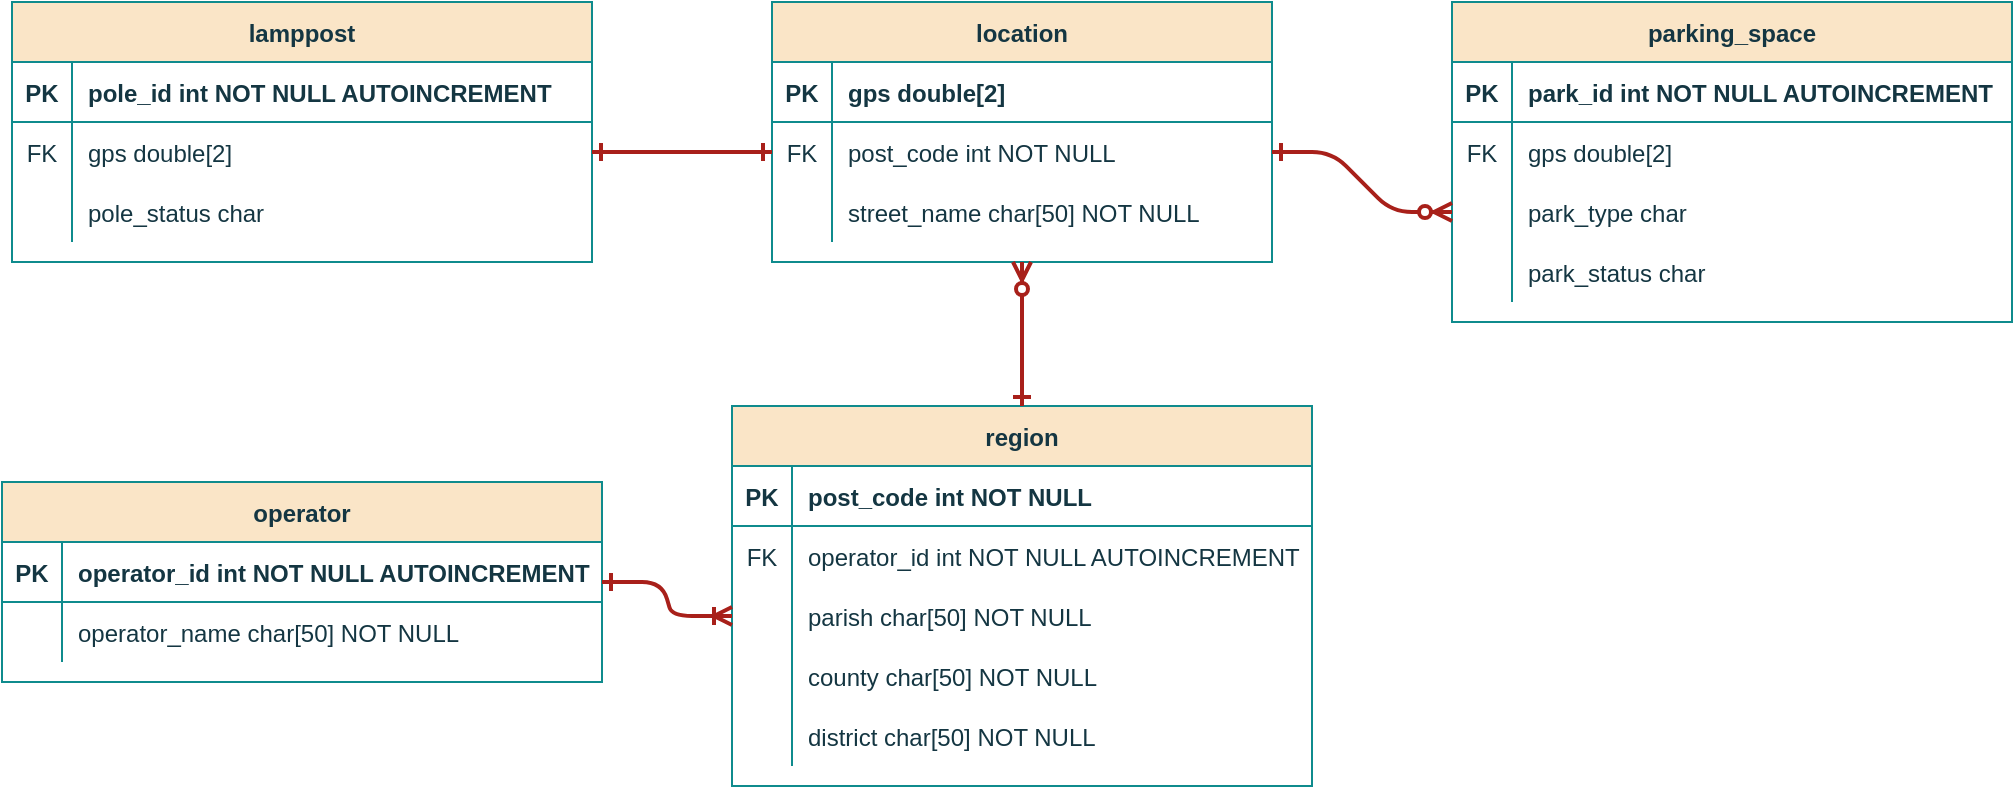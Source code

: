 <mxfile version="15.8.4" type="device" pages="2"><diagram id="R2lEEEUBdFMjLlhIrx00" name="Design"><mxGraphModel dx="1359" dy="764" grid="1" gridSize="10" guides="1" tooltips="1" connect="1" arrows="1" fold="1" page="1" pageScale="1" pageWidth="850" pageHeight="1100" background="none" math="0" shadow="0" extFonts="Permanent Marker^https://fonts.googleapis.com/css?family=Permanent+Marker"><root><mxCell id="0"/><mxCell id="1" parent="0"/><mxCell id="j-XfJcJ-BRer3KUw5DXA-1" value="lamppost" style="shape=table;startSize=30;container=1;collapsible=1;childLayout=tableLayout;fixedRows=1;rowLines=0;fontStyle=1;align=center;resizeLast=1;fillColor=#FAE5C7;strokeColor=#0F8B8D;fontColor=#143642;" parent="1" vertex="1"><mxGeometry x="40" y="40" width="290" height="130" as="geometry"><mxRectangle x="40" y="40" width="90" height="30" as="alternateBounds"/></mxGeometry></mxCell><mxCell id="j-XfJcJ-BRer3KUw5DXA-2" value="" style="shape=partialRectangle;collapsible=0;dropTarget=0;pointerEvents=0;fillColor=none;points=[[0,0.5],[1,0.5]];portConstraint=eastwest;top=0;left=0;right=0;bottom=1;strokeColor=#0F8B8D;fontColor=#143642;" parent="j-XfJcJ-BRer3KUw5DXA-1" vertex="1"><mxGeometry y="30" width="290" height="30" as="geometry"/></mxCell><mxCell id="j-XfJcJ-BRer3KUw5DXA-3" value="PK" style="shape=partialRectangle;overflow=hidden;connectable=0;fillColor=none;top=0;left=0;bottom=0;right=0;fontStyle=1;strokeColor=#0F8B8D;fontColor=#143642;" parent="j-XfJcJ-BRer3KUw5DXA-2" vertex="1"><mxGeometry width="30" height="30" as="geometry"><mxRectangle width="30" height="30" as="alternateBounds"/></mxGeometry></mxCell><mxCell id="j-XfJcJ-BRer3KUw5DXA-4" value="pole_id int NOT NULL AUTOINCREMENT" style="shape=partialRectangle;overflow=hidden;connectable=0;fillColor=none;top=0;left=0;bottom=0;right=0;align=left;spacingLeft=6;fontStyle=1;strokeColor=#0F8B8D;fontColor=#143642;" parent="j-XfJcJ-BRer3KUw5DXA-2" vertex="1"><mxGeometry x="30" width="260" height="30" as="geometry"><mxRectangle width="260" height="30" as="alternateBounds"/></mxGeometry></mxCell><mxCell id="j-XfJcJ-BRer3KUw5DXA-12" value="" style="shape=partialRectangle;collapsible=0;dropTarget=0;pointerEvents=0;fillColor=none;top=0;left=0;bottom=0;right=0;points=[[0,0.5],[1,0.5]];portConstraint=eastwest;strokeColor=#0F8B8D;fontColor=#143642;" parent="j-XfJcJ-BRer3KUw5DXA-1" vertex="1"><mxGeometry y="60" width="290" height="30" as="geometry"/></mxCell><mxCell id="j-XfJcJ-BRer3KUw5DXA-13" value="FK" style="shape=partialRectangle;connectable=0;fillColor=none;top=0;left=0;bottom=0;right=0;fontStyle=0;overflow=hidden;strokeColor=#0F8B8D;fontColor=#143642;" parent="j-XfJcJ-BRer3KUw5DXA-12" vertex="1"><mxGeometry width="30" height="30" as="geometry"><mxRectangle width="30" height="30" as="alternateBounds"/></mxGeometry></mxCell><mxCell id="j-XfJcJ-BRer3KUw5DXA-14" value="gps double[2] " style="shape=partialRectangle;connectable=0;fillColor=none;top=0;left=0;bottom=0;right=0;align=left;spacingLeft=6;fontStyle=0;overflow=hidden;strokeColor=#0F8B8D;fontColor=#143642;" parent="j-XfJcJ-BRer3KUw5DXA-12" vertex="1"><mxGeometry x="30" width="260" height="30" as="geometry"><mxRectangle width="260" height="30" as="alternateBounds"/></mxGeometry></mxCell><mxCell id="j-XfJcJ-BRer3KUw5DXA-16" value="" style="shape=partialRectangle;collapsible=0;dropTarget=0;pointerEvents=0;fillColor=none;top=0;left=0;bottom=0;right=0;points=[[0,0.5],[1,0.5]];portConstraint=eastwest;strokeColor=#0F8B8D;fontColor=#143642;" parent="j-XfJcJ-BRer3KUw5DXA-1" vertex="1"><mxGeometry y="90" width="290" height="30" as="geometry"/></mxCell><mxCell id="j-XfJcJ-BRer3KUw5DXA-17" value="" style="shape=partialRectangle;connectable=0;fillColor=none;top=0;left=0;bottom=0;right=0;editable=1;overflow=hidden;strokeColor=#0F8B8D;fontColor=#143642;" parent="j-XfJcJ-BRer3KUw5DXA-16" vertex="1"><mxGeometry width="30" height="30" as="geometry"><mxRectangle width="30" height="30" as="alternateBounds"/></mxGeometry></mxCell><mxCell id="j-XfJcJ-BRer3KUw5DXA-18" value="pole_status char" style="shape=partialRectangle;connectable=0;fillColor=none;top=0;left=0;bottom=0;right=0;align=left;spacingLeft=6;overflow=hidden;strokeColor=#0F8B8D;fontColor=#143642;" parent="j-XfJcJ-BRer3KUw5DXA-16" vertex="1"><mxGeometry x="30" width="260" height="30" as="geometry"><mxRectangle width="260" height="30" as="alternateBounds"/></mxGeometry></mxCell><mxCell id="j-XfJcJ-BRer3KUw5DXA-19" value="location" style="shape=table;startSize=30;container=1;collapsible=1;childLayout=tableLayout;fixedRows=1;rowLines=0;fontStyle=1;align=center;resizeLast=1;fillColor=#FAE5C7;strokeColor=#0F8B8D;fontColor=#143642;" parent="1" vertex="1"><mxGeometry x="420" y="40" width="250" height="130" as="geometry"><mxRectangle x="300" y="510" width="90" height="30" as="alternateBounds"/></mxGeometry></mxCell><mxCell id="j-XfJcJ-BRer3KUw5DXA-20" value="" style="shape=partialRectangle;collapsible=0;dropTarget=0;pointerEvents=0;fillColor=none;points=[[0,0.5],[1,0.5]];portConstraint=eastwest;top=0;left=0;right=0;bottom=1;strokeColor=#0F8B8D;fontColor=#143642;" parent="j-XfJcJ-BRer3KUw5DXA-19" vertex="1"><mxGeometry y="30" width="250" height="30" as="geometry"/></mxCell><mxCell id="j-XfJcJ-BRer3KUw5DXA-21" value="PK" style="shape=partialRectangle;overflow=hidden;connectable=0;fillColor=none;top=0;left=0;bottom=0;right=0;fontStyle=1;strokeColor=#0F8B8D;fontColor=#143642;" parent="j-XfJcJ-BRer3KUw5DXA-20" vertex="1"><mxGeometry width="30" height="30" as="geometry"><mxRectangle width="30" height="30" as="alternateBounds"/></mxGeometry></mxCell><mxCell id="j-XfJcJ-BRer3KUw5DXA-22" value="gps double[2] " style="shape=partialRectangle;overflow=hidden;connectable=0;fillColor=none;top=0;left=0;bottom=0;right=0;align=left;spacingLeft=6;fontStyle=1;strokeColor=#0F8B8D;fontColor=#143642;" parent="j-XfJcJ-BRer3KUw5DXA-20" vertex="1"><mxGeometry x="30" width="220" height="30" as="geometry"><mxRectangle width="220" height="30" as="alternateBounds"/></mxGeometry></mxCell><mxCell id="j-XfJcJ-BRer3KUw5DXA-23" value="" style="shape=partialRectangle;collapsible=0;dropTarget=0;pointerEvents=0;fillColor=none;top=0;left=0;bottom=0;right=0;points=[[0,0.5],[1,0.5]];portConstraint=eastwest;strokeColor=#0F8B8D;fontColor=#143642;" parent="j-XfJcJ-BRer3KUw5DXA-19" vertex="1"><mxGeometry y="60" width="250" height="30" as="geometry"/></mxCell><mxCell id="j-XfJcJ-BRer3KUw5DXA-24" value="FK" style="shape=partialRectangle;connectable=0;fillColor=none;top=0;left=0;bottom=0;right=0;fontStyle=0;overflow=hidden;strokeColor=#0F8B8D;fontColor=#143642;" parent="j-XfJcJ-BRer3KUw5DXA-23" vertex="1"><mxGeometry width="30" height="30" as="geometry"><mxRectangle width="30" height="30" as="alternateBounds"/></mxGeometry></mxCell><mxCell id="j-XfJcJ-BRer3KUw5DXA-25" value="post_code int NOT NULL" style="shape=partialRectangle;connectable=0;fillColor=none;top=0;left=0;bottom=0;right=0;align=left;spacingLeft=6;fontStyle=0;overflow=hidden;strokeColor=#0F8B8D;fontColor=#143642;" parent="j-XfJcJ-BRer3KUw5DXA-23" vertex="1"><mxGeometry x="30" width="220" height="30" as="geometry"><mxRectangle width="220" height="30" as="alternateBounds"/></mxGeometry></mxCell><mxCell id="j-XfJcJ-BRer3KUw5DXA-26" value="" style="shape=partialRectangle;collapsible=0;dropTarget=0;pointerEvents=0;fillColor=none;top=0;left=0;bottom=0;right=0;points=[[0,0.5],[1,0.5]];portConstraint=eastwest;strokeColor=#0F8B8D;fontColor=#143642;" parent="j-XfJcJ-BRer3KUw5DXA-19" vertex="1"><mxGeometry y="90" width="250" height="30" as="geometry"/></mxCell><mxCell id="j-XfJcJ-BRer3KUw5DXA-27" value="" style="shape=partialRectangle;connectable=0;fillColor=none;top=0;left=0;bottom=0;right=0;editable=1;overflow=hidden;strokeColor=#0F8B8D;fontColor=#143642;" parent="j-XfJcJ-BRer3KUw5DXA-26" vertex="1"><mxGeometry width="30" height="30" as="geometry"><mxRectangle width="30" height="30" as="alternateBounds"/></mxGeometry></mxCell><mxCell id="j-XfJcJ-BRer3KUw5DXA-28" value="street_name char[50] NOT NULL" style="shape=partialRectangle;connectable=0;fillColor=none;top=0;left=0;bottom=0;right=0;align=left;spacingLeft=6;overflow=hidden;strokeColor=#0F8B8D;fontColor=#143642;" parent="j-XfJcJ-BRer3KUw5DXA-26" vertex="1"><mxGeometry x="30" width="220" height="30" as="geometry"><mxRectangle width="220" height="30" as="alternateBounds"/></mxGeometry></mxCell><mxCell id="j-XfJcJ-BRer3KUw5DXA-29" value="region" style="shape=table;startSize=30;container=1;collapsible=1;childLayout=tableLayout;fixedRows=1;rowLines=0;fontStyle=1;align=center;resizeLast=1;fillColor=#FAE5C7;strokeColor=#0F8B8D;fontColor=#143642;" parent="1" vertex="1"><mxGeometry x="400" y="242" width="290" height="190" as="geometry"><mxRectangle x="300" y="510" width="90" height="30" as="alternateBounds"/></mxGeometry></mxCell><mxCell id="j-XfJcJ-BRer3KUw5DXA-30" value="" style="shape=partialRectangle;collapsible=0;dropTarget=0;pointerEvents=0;fillColor=none;points=[[0,0.5],[1,0.5]];portConstraint=eastwest;top=0;left=0;right=0;bottom=1;strokeColor=#0F8B8D;fontColor=#143642;" parent="j-XfJcJ-BRer3KUw5DXA-29" vertex="1"><mxGeometry y="30" width="290" height="30" as="geometry"/></mxCell><mxCell id="j-XfJcJ-BRer3KUw5DXA-31" value="PK" style="shape=partialRectangle;overflow=hidden;connectable=0;fillColor=none;top=0;left=0;bottom=0;right=0;fontStyle=1;strokeColor=#0F8B8D;fontColor=#143642;" parent="j-XfJcJ-BRer3KUw5DXA-30" vertex="1"><mxGeometry width="30" height="30" as="geometry"><mxRectangle width="30" height="30" as="alternateBounds"/></mxGeometry></mxCell><mxCell id="j-XfJcJ-BRer3KUw5DXA-32" value="post_code int NOT NULL " style="shape=partialRectangle;overflow=hidden;connectable=0;fillColor=none;top=0;left=0;bottom=0;right=0;align=left;spacingLeft=6;fontStyle=1;strokeColor=#0F8B8D;fontColor=#143642;" parent="j-XfJcJ-BRer3KUw5DXA-30" vertex="1"><mxGeometry x="30" width="260" height="30" as="geometry"><mxRectangle width="260" height="30" as="alternateBounds"/></mxGeometry></mxCell><mxCell id="j-XfJcJ-BRer3KUw5DXA-60" value="" style="shape=partialRectangle;collapsible=0;dropTarget=0;pointerEvents=0;fillColor=none;top=0;left=0;bottom=0;right=0;points=[[0,0.5],[1,0.5]];portConstraint=eastwest;strokeColor=#0F8B8D;fontColor=#143642;" parent="j-XfJcJ-BRer3KUw5DXA-29" vertex="1"><mxGeometry y="60" width="290" height="30" as="geometry"/></mxCell><mxCell id="j-XfJcJ-BRer3KUw5DXA-61" value="FK" style="shape=partialRectangle;connectable=0;fillColor=none;top=0;left=0;bottom=0;right=0;fontStyle=0;overflow=hidden;strokeColor=#0F8B8D;fontColor=#143642;" parent="j-XfJcJ-BRer3KUw5DXA-60" vertex="1"><mxGeometry width="30" height="30" as="geometry"><mxRectangle width="30" height="30" as="alternateBounds"/></mxGeometry></mxCell><mxCell id="j-XfJcJ-BRer3KUw5DXA-62" value="operator_id int NOT NULL AUTOINCREMENT" style="shape=partialRectangle;connectable=0;fillColor=none;top=0;left=0;bottom=0;right=0;align=left;spacingLeft=6;fontStyle=0;overflow=hidden;strokeColor=#0F8B8D;fontColor=#143642;" parent="j-XfJcJ-BRer3KUw5DXA-60" vertex="1"><mxGeometry x="30" width="260" height="30" as="geometry"><mxRectangle width="260" height="30" as="alternateBounds"/></mxGeometry></mxCell><mxCell id="j-XfJcJ-BRer3KUw5DXA-36" value="" style="shape=partialRectangle;collapsible=0;dropTarget=0;pointerEvents=0;fillColor=none;top=0;left=0;bottom=0;right=0;points=[[0,0.5],[1,0.5]];portConstraint=eastwest;strokeColor=#0F8B8D;fontColor=#143642;" parent="j-XfJcJ-BRer3KUw5DXA-29" vertex="1"><mxGeometry y="90" width="290" height="30" as="geometry"/></mxCell><mxCell id="j-XfJcJ-BRer3KUw5DXA-37" value="" style="shape=partialRectangle;connectable=0;fillColor=none;top=0;left=0;bottom=0;right=0;editable=1;overflow=hidden;strokeColor=#0F8B8D;fontColor=#143642;" parent="j-XfJcJ-BRer3KUw5DXA-36" vertex="1"><mxGeometry width="30" height="30" as="geometry"><mxRectangle width="30" height="30" as="alternateBounds"/></mxGeometry></mxCell><mxCell id="j-XfJcJ-BRer3KUw5DXA-38" value="parish char[50] NOT NULL" style="shape=partialRectangle;connectable=0;fillColor=none;top=0;left=0;bottom=0;right=0;align=left;spacingLeft=6;overflow=hidden;strokeColor=#0F8B8D;fontColor=#143642;" parent="j-XfJcJ-BRer3KUw5DXA-36" vertex="1"><mxGeometry x="30" width="260" height="30" as="geometry"><mxRectangle width="260" height="30" as="alternateBounds"/></mxGeometry></mxCell><mxCell id="j-XfJcJ-BRer3KUw5DXA-39" value="" style="shape=partialRectangle;collapsible=0;dropTarget=0;pointerEvents=0;fillColor=none;top=0;left=0;bottom=0;right=0;points=[[0,0.5],[1,0.5]];portConstraint=eastwest;strokeColor=#0F8B8D;fontColor=#143642;" parent="j-XfJcJ-BRer3KUw5DXA-29" vertex="1"><mxGeometry y="120" width="290" height="30" as="geometry"/></mxCell><mxCell id="j-XfJcJ-BRer3KUw5DXA-40" value="" style="shape=partialRectangle;connectable=0;fillColor=none;top=0;left=0;bottom=0;right=0;editable=1;overflow=hidden;strokeColor=#0F8B8D;fontColor=#143642;" parent="j-XfJcJ-BRer3KUw5DXA-39" vertex="1"><mxGeometry width="30" height="30" as="geometry"><mxRectangle width="30" height="30" as="alternateBounds"/></mxGeometry></mxCell><mxCell id="j-XfJcJ-BRer3KUw5DXA-41" value="county char[50] NOT NULL" style="shape=partialRectangle;connectable=0;fillColor=none;top=0;left=0;bottom=0;right=0;align=left;spacingLeft=6;overflow=hidden;strokeColor=#0F8B8D;fontColor=#143642;" parent="j-XfJcJ-BRer3KUw5DXA-39" vertex="1"><mxGeometry x="30" width="260" height="30" as="geometry"><mxRectangle width="260" height="30" as="alternateBounds"/></mxGeometry></mxCell><mxCell id="j-XfJcJ-BRer3KUw5DXA-42" value="" style="shape=partialRectangle;collapsible=0;dropTarget=0;pointerEvents=0;fillColor=none;top=0;left=0;bottom=0;right=0;points=[[0,0.5],[1,0.5]];portConstraint=eastwest;strokeColor=#0F8B8D;fontColor=#143642;" parent="j-XfJcJ-BRer3KUw5DXA-29" vertex="1"><mxGeometry y="150" width="290" height="30" as="geometry"/></mxCell><mxCell id="j-XfJcJ-BRer3KUw5DXA-43" value="" style="shape=partialRectangle;connectable=0;fillColor=none;top=0;left=0;bottom=0;right=0;editable=1;overflow=hidden;strokeColor=#0F8B8D;fontColor=#143642;" parent="j-XfJcJ-BRer3KUw5DXA-42" vertex="1"><mxGeometry width="30" height="30" as="geometry"><mxRectangle width="30" height="30" as="alternateBounds"/></mxGeometry></mxCell><mxCell id="j-XfJcJ-BRer3KUw5DXA-44" value="district char[50] NOT NULL" style="shape=partialRectangle;connectable=0;fillColor=none;top=0;left=0;bottom=0;right=0;align=left;spacingLeft=6;overflow=hidden;strokeColor=#0F8B8D;fontColor=#143642;" parent="j-XfJcJ-BRer3KUw5DXA-42" vertex="1"><mxGeometry x="30" width="260" height="30" as="geometry"><mxRectangle width="260" height="30" as="alternateBounds"/></mxGeometry></mxCell><mxCell id="j-XfJcJ-BRer3KUw5DXA-45" value="operator" style="shape=table;startSize=30;container=1;collapsible=1;childLayout=tableLayout;fixedRows=1;rowLines=0;fontStyle=1;align=center;resizeLast=1;fillColor=#FAE5C7;strokeColor=#0F8B8D;fontColor=#143642;" parent="1" vertex="1"><mxGeometry x="35" y="280" width="300" height="100" as="geometry"><mxRectangle x="300" y="510" width="90" height="30" as="alternateBounds"/></mxGeometry></mxCell><mxCell id="j-XfJcJ-BRer3KUw5DXA-46" value="" style="shape=partialRectangle;collapsible=0;dropTarget=0;pointerEvents=0;fillColor=none;points=[[0,0.5],[1,0.5]];portConstraint=eastwest;top=0;left=0;right=0;bottom=1;strokeColor=#0F8B8D;fontColor=#143642;" parent="j-XfJcJ-BRer3KUw5DXA-45" vertex="1"><mxGeometry y="30" width="300" height="30" as="geometry"/></mxCell><mxCell id="j-XfJcJ-BRer3KUw5DXA-47" value="PK" style="shape=partialRectangle;overflow=hidden;connectable=0;fillColor=none;top=0;left=0;bottom=0;right=0;fontStyle=1;strokeColor=#0F8B8D;fontColor=#143642;" parent="j-XfJcJ-BRer3KUw5DXA-46" vertex="1"><mxGeometry width="30" height="30" as="geometry"><mxRectangle width="30" height="30" as="alternateBounds"/></mxGeometry></mxCell><mxCell id="j-XfJcJ-BRer3KUw5DXA-48" value="operator_id int NOT NULL AUTOINCREMENT" style="shape=partialRectangle;overflow=hidden;connectable=0;fillColor=none;top=0;left=0;bottom=0;right=0;align=left;spacingLeft=6;fontStyle=1;strokeColor=#0F8B8D;fontColor=#143642;" parent="j-XfJcJ-BRer3KUw5DXA-46" vertex="1"><mxGeometry x="30" width="270" height="30" as="geometry"><mxRectangle width="270" height="30" as="alternateBounds"/></mxGeometry></mxCell><mxCell id="j-XfJcJ-BRer3KUw5DXA-49" value="" style="shape=partialRectangle;collapsible=0;dropTarget=0;pointerEvents=0;fillColor=none;top=0;left=0;bottom=0;right=0;points=[[0,0.5],[1,0.5]];portConstraint=eastwest;strokeColor=#0F8B8D;fontColor=#143642;" parent="j-XfJcJ-BRer3KUw5DXA-45" vertex="1"><mxGeometry y="60" width="300" height="30" as="geometry"/></mxCell><mxCell id="j-XfJcJ-BRer3KUw5DXA-50" value="" style="shape=partialRectangle;connectable=0;fillColor=none;top=0;left=0;bottom=0;right=0;editable=1;overflow=hidden;strokeColor=#0F8B8D;fontColor=#143642;" parent="j-XfJcJ-BRer3KUw5DXA-49" vertex="1"><mxGeometry width="30" height="30" as="geometry"><mxRectangle width="30" height="30" as="alternateBounds"/></mxGeometry></mxCell><mxCell id="j-XfJcJ-BRer3KUw5DXA-51" value="operator_name char[50] NOT NULL" style="shape=partialRectangle;connectable=0;fillColor=none;top=0;left=0;bottom=0;right=0;align=left;spacingLeft=6;overflow=hidden;strokeColor=#0F8B8D;fontColor=#143642;" parent="j-XfJcJ-BRer3KUw5DXA-49" vertex="1"><mxGeometry x="30" width="270" height="30" as="geometry"><mxRectangle width="270" height="30" as="alternateBounds"/></mxGeometry></mxCell><mxCell id="j-XfJcJ-BRer3KUw5DXA-63" value="parking_space" style="shape=table;startSize=30;container=1;collapsible=1;childLayout=tableLayout;fixedRows=1;rowLines=0;fontStyle=1;align=center;resizeLast=1;fillColor=#FAE5C7;strokeColor=#0F8B8D;fontColor=#143642;" parent="1" vertex="1"><mxGeometry x="760" y="40" width="280" height="160" as="geometry"><mxRectangle x="300" y="510" width="90" height="30" as="alternateBounds"/></mxGeometry></mxCell><mxCell id="j-XfJcJ-BRer3KUw5DXA-64" value="" style="shape=partialRectangle;collapsible=0;dropTarget=0;pointerEvents=0;fillColor=none;points=[[0,0.5],[1,0.5]];portConstraint=eastwest;top=0;left=0;right=0;bottom=1;strokeColor=#0F8B8D;fontColor=#143642;" parent="j-XfJcJ-BRer3KUw5DXA-63" vertex="1"><mxGeometry y="30" width="280" height="30" as="geometry"/></mxCell><mxCell id="j-XfJcJ-BRer3KUw5DXA-65" value="PK" style="shape=partialRectangle;overflow=hidden;connectable=0;fillColor=none;top=0;left=0;bottom=0;right=0;fontStyle=1;strokeColor=#0F8B8D;fontColor=#143642;" parent="j-XfJcJ-BRer3KUw5DXA-64" vertex="1"><mxGeometry width="30" height="30" as="geometry"><mxRectangle width="30" height="30" as="alternateBounds"/></mxGeometry></mxCell><mxCell id="j-XfJcJ-BRer3KUw5DXA-66" value="park_id int NOT NULL AUTOINCREMENT" style="shape=partialRectangle;overflow=hidden;connectable=0;fillColor=none;top=0;left=0;bottom=0;right=0;align=left;spacingLeft=6;fontStyle=1;strokeColor=#0F8B8D;fontColor=#143642;" parent="j-XfJcJ-BRer3KUw5DXA-64" vertex="1"><mxGeometry x="30" width="250" height="30" as="geometry"><mxRectangle width="250" height="30" as="alternateBounds"/></mxGeometry></mxCell><mxCell id="j-XfJcJ-BRer3KUw5DXA-67" value="" style="shape=partialRectangle;collapsible=0;dropTarget=0;pointerEvents=0;fillColor=none;top=0;left=0;bottom=0;right=0;points=[[0,0.5],[1,0.5]];portConstraint=eastwest;strokeColor=#0F8B8D;fontColor=#143642;" parent="j-XfJcJ-BRer3KUw5DXA-63" vertex="1"><mxGeometry y="60" width="280" height="30" as="geometry"/></mxCell><mxCell id="j-XfJcJ-BRer3KUw5DXA-68" value="FK" style="shape=partialRectangle;connectable=0;fillColor=none;top=0;left=0;bottom=0;right=0;fontStyle=0;overflow=hidden;strokeColor=#0F8B8D;fontColor=#143642;" parent="j-XfJcJ-BRer3KUw5DXA-67" vertex="1"><mxGeometry width="30" height="30" as="geometry"><mxRectangle width="30" height="30" as="alternateBounds"/></mxGeometry></mxCell><mxCell id="j-XfJcJ-BRer3KUw5DXA-69" value="gps double[2] " style="shape=partialRectangle;connectable=0;fillColor=none;top=0;left=0;bottom=0;right=0;align=left;spacingLeft=6;fontStyle=0;overflow=hidden;strokeColor=#0F8B8D;fontColor=#143642;" parent="j-XfJcJ-BRer3KUw5DXA-67" vertex="1"><mxGeometry x="30" width="250" height="30" as="geometry"><mxRectangle width="250" height="30" as="alternateBounds"/></mxGeometry></mxCell><mxCell id="j-XfJcJ-BRer3KUw5DXA-73" value="" style="shape=partialRectangle;collapsible=0;dropTarget=0;pointerEvents=0;fillColor=none;top=0;left=0;bottom=0;right=0;points=[[0,0.5],[1,0.5]];portConstraint=eastwest;strokeColor=#0F8B8D;fontColor=#143642;" parent="j-XfJcJ-BRer3KUw5DXA-63" vertex="1"><mxGeometry y="90" width="280" height="30" as="geometry"/></mxCell><mxCell id="j-XfJcJ-BRer3KUw5DXA-74" value="" style="shape=partialRectangle;connectable=0;fillColor=none;top=0;left=0;bottom=0;right=0;fontStyle=0;overflow=hidden;strokeColor=#0F8B8D;fontColor=#143642;" parent="j-XfJcJ-BRer3KUw5DXA-73" vertex="1"><mxGeometry width="30" height="30" as="geometry"><mxRectangle width="30" height="30" as="alternateBounds"/></mxGeometry></mxCell><mxCell id="j-XfJcJ-BRer3KUw5DXA-75" value="park_type char" style="shape=partialRectangle;connectable=0;fillColor=none;top=0;left=0;bottom=0;right=0;align=left;spacingLeft=6;fontStyle=0;overflow=hidden;strokeColor=#0F8B8D;fontColor=#143642;" parent="j-XfJcJ-BRer3KUw5DXA-73" vertex="1"><mxGeometry x="30" width="250" height="30" as="geometry"><mxRectangle width="250" height="30" as="alternateBounds"/></mxGeometry></mxCell><mxCell id="j-XfJcJ-BRer3KUw5DXA-70" value="" style="shape=partialRectangle;collapsible=0;dropTarget=0;pointerEvents=0;fillColor=none;top=0;left=0;bottom=0;right=0;points=[[0,0.5],[1,0.5]];portConstraint=eastwest;strokeColor=#0F8B8D;fontColor=#143642;" parent="j-XfJcJ-BRer3KUw5DXA-63" vertex="1"><mxGeometry y="120" width="280" height="30" as="geometry"/></mxCell><mxCell id="j-XfJcJ-BRer3KUw5DXA-71" value="" style="shape=partialRectangle;connectable=0;fillColor=none;top=0;left=0;bottom=0;right=0;editable=1;overflow=hidden;strokeColor=#0F8B8D;fontColor=#143642;" parent="j-XfJcJ-BRer3KUw5DXA-70" vertex="1"><mxGeometry width="30" height="30" as="geometry"><mxRectangle width="30" height="30" as="alternateBounds"/></mxGeometry></mxCell><mxCell id="j-XfJcJ-BRer3KUw5DXA-72" value="park_status char" style="shape=partialRectangle;connectable=0;fillColor=none;top=0;left=0;bottom=0;right=0;align=left;spacingLeft=6;overflow=hidden;strokeColor=#0F8B8D;fontColor=#143642;" parent="j-XfJcJ-BRer3KUw5DXA-70" vertex="1"><mxGeometry x="30" width="250" height="30" as="geometry"><mxRectangle width="250" height="30" as="alternateBounds"/></mxGeometry></mxCell><mxCell id="j-XfJcJ-BRer3KUw5DXA-76" value="" style="endArrow=ERoneToMany;startArrow=ERone;endFill=0;startFill=0;exitX=1;exitY=0.5;exitDx=0;exitDy=0;entryX=0;entryY=0.5;entryDx=0;entryDy=0;strokeWidth=2;edgeStyle=entityRelationEdgeStyle;labelBackgroundColor=#DAD2D8;strokeColor=#A8201A;fontColor=#143642;" parent="1" source="j-XfJcJ-BRer3KUw5DXA-45" target="j-XfJcJ-BRer3KUw5DXA-36" edge="1"><mxGeometry width="100" height="100" relative="1" as="geometry"><mxPoint x="290" y="354" as="sourcePoint"/><mxPoint x="400" y="384" as="targetPoint"/></mxGeometry></mxCell><mxCell id="j-XfJcJ-BRer3KUw5DXA-77" value="" style="edgeStyle=entityRelationEdgeStyle;endArrow=ERzeroToMany;startArrow=ERone;endFill=1;startFill=0;exitX=1;exitY=0.5;exitDx=0;exitDy=0;entryX=0;entryY=0.5;entryDx=0;entryDy=0;strokeWidth=2;labelBackgroundColor=#DAD2D8;strokeColor=#A8201A;fontColor=#143642;" parent="1" source="j-XfJcJ-BRer3KUw5DXA-23" target="j-XfJcJ-BRer3KUw5DXA-73" edge="1"><mxGeometry width="100" height="100" relative="1" as="geometry"><mxPoint x="650" y="120" as="sourcePoint"/><mxPoint x="760" y="150" as="targetPoint"/></mxGeometry></mxCell><mxCell id="j-XfJcJ-BRer3KUw5DXA-78" value="" style="edgeStyle=orthogonalEdgeStyle;endArrow=ERzeroToMany;startArrow=ERone;endFill=1;startFill=0;exitX=0.5;exitY=0;exitDx=0;exitDy=0;entryX=0.5;entryY=1;entryDx=0;entryDy=0;strokeWidth=2;labelBackgroundColor=#DAD2D8;strokeColor=#A8201A;fontColor=#143642;" parent="1" source="j-XfJcJ-BRer3KUw5DXA-29" target="j-XfJcJ-BRer3KUw5DXA-19" edge="1"><mxGeometry width="100" height="100" relative="1" as="geometry"><mxPoint x="570" y="220" as="sourcePoint"/><mxPoint x="680" y="250" as="targetPoint"/></mxGeometry></mxCell><mxCell id="j-XfJcJ-BRer3KUw5DXA-79" value="" style="edgeStyle=entityRelationEdgeStyle;endArrow=ERone;startArrow=ERone;endFill=0;startFill=0;exitX=1;exitY=0.5;exitDx=0;exitDy=0;entryX=0;entryY=0.5;entryDx=0;entryDy=0;strokeWidth=2;labelBackgroundColor=#DAD2D8;strokeColor=#A8201A;fontColor=#143642;" parent="1" source="j-XfJcJ-BRer3KUw5DXA-12" target="j-XfJcJ-BRer3KUw5DXA-23" edge="1"><mxGeometry width="100" height="100" relative="1" as="geometry"><mxPoint x="280" y="120" as="sourcePoint"/><mxPoint x="390" y="150" as="targetPoint"/></mxGeometry></mxCell></root></mxGraphModel></diagram><diagram name="Analysis" id="SHX3xZ84f9y7oodzhDz0"><mxGraphModel dx="937" dy="527" grid="1" gridSize="10" guides="1" tooltips="1" connect="1" arrows="1" fold="1" page="1" pageScale="1" pageWidth="850" pageHeight="1100" background="none" math="0" shadow="0" extFonts="Permanent Marker^https://fonts.googleapis.com/css?family=Permanent+Marker"><root><mxCell id="jsJ9yPAow1BWh7221ygY-0"/><mxCell id="jsJ9yPAow1BWh7221ygY-1" parent="jsJ9yPAow1BWh7221ygY-0"/><mxCell id="jsJ9yPAow1BWh7221ygY-62" value="Coordinates" style="ellipse;whiteSpace=wrap;html=1;fillColor=#FAE5C7;strokeColor=#0F8B8D;fontColor=#143642;" vertex="1" parent="jsJ9yPAow1BWh7221ygY-1"><mxGeometry x="10" y="365" width="90" height="50" as="geometry"/></mxCell><mxCell id="LeFuXB7u9rx_XWbmq312-8" style="edgeStyle=none;rounded=0;sketch=0;orthogonalLoop=1;jettySize=auto;html=1;exitX=0;exitY=0.5;exitDx=0;exitDy=0;entryX=1;entryY=0.5;entryDx=0;entryDy=0;fontColor=#143642;endArrow=none;endFill=0;strokeColor=#A8201A;fillColor=#FAE5C7;" edge="1" parent="jsJ9yPAow1BWh7221ygY-1" source="jsJ9yPAow1BWh7221ygY-63" target="jsJ9yPAow1BWh7221ygY-62"><mxGeometry relative="1" as="geometry"/></mxCell><mxCell id="LeFuXB7u9rx_XWbmq312-9" style="edgeStyle=none;rounded=0;sketch=0;orthogonalLoop=1;jettySize=auto;html=1;exitX=0;exitY=0.25;exitDx=0;exitDy=0;fontColor=#143642;endArrow=none;endFill=0;strokeColor=#A8201A;fillColor=#FAE5C7;" edge="1" parent="jsJ9yPAow1BWh7221ygY-1" source="jsJ9yPAow1BWh7221ygY-63" target="jsJ9yPAow1BWh7221ygY-68"><mxGeometry relative="1" as="geometry"/></mxCell><mxCell id="LeFuXB7u9rx_XWbmq312-10" style="edgeStyle=none;rounded=0;sketch=0;orthogonalLoop=1;jettySize=auto;html=1;exitX=0.5;exitY=0;exitDx=0;exitDy=0;entryX=0.5;entryY=1;entryDx=0;entryDy=0;fontColor=#143642;endArrow=none;endFill=0;strokeColor=#A8201A;fillColor=#FAE5C7;" edge="1" parent="jsJ9yPAow1BWh7221ygY-1" source="jsJ9yPAow1BWh7221ygY-63" target="jsJ9yPAow1BWh7221ygY-90"><mxGeometry relative="1" as="geometry"/></mxCell><mxCell id="jsJ9yPAow1BWh7221ygY-63" value="&lt;div&gt;Lamppost&lt;/div&gt;" style="rounded=0;whiteSpace=wrap;html=1;fillColor=#f8cecc;strokeColor=#b85450;fontStyle=1" vertex="1" parent="jsJ9yPAow1BWh7221ygY-1"><mxGeometry x="160" y="360" width="120" height="60" as="geometry"/></mxCell><mxCell id="LeFuXB7u9rx_XWbmq312-12" style="edgeStyle=none;rounded=0;sketch=0;orthogonalLoop=1;jettySize=auto;html=1;exitX=0.5;exitY=0;exitDx=0;exitDy=0;entryX=0.5;entryY=1;entryDx=0;entryDy=0;fontColor=#143642;endArrow=none;endFill=0;strokeColor=#A8201A;fillColor=#FAE5C7;" edge="1" parent="jsJ9yPAow1BWh7221ygY-1" source="jsJ9yPAow1BWh7221ygY-64" target="jsJ9yPAow1BWh7221ygY-77"><mxGeometry relative="1" as="geometry"/></mxCell><mxCell id="LeFuXB7u9rx_XWbmq312-13" style="edgeStyle=none;rounded=0;sketch=0;orthogonalLoop=1;jettySize=auto;html=1;exitX=0.25;exitY=0;exitDx=0;exitDy=0;entryX=1;entryY=1;entryDx=0;entryDy=0;fontColor=#143642;endArrow=none;endFill=0;strokeColor=#A8201A;fillColor=#FAE5C7;" edge="1" parent="jsJ9yPAow1BWh7221ygY-1" source="jsJ9yPAow1BWh7221ygY-64" target="jsJ9yPAow1BWh7221ygY-69"><mxGeometry relative="1" as="geometry"/></mxCell><mxCell id="LeFuXB7u9rx_XWbmq312-14" style="edgeStyle=none;rounded=0;sketch=0;orthogonalLoop=1;jettySize=auto;html=1;exitX=0.75;exitY=0;exitDx=0;exitDy=0;entryX=0;entryY=1;entryDx=0;entryDy=0;fontColor=#143642;endArrow=none;endFill=0;strokeColor=#A8201A;fillColor=#FAE5C7;" edge="1" parent="jsJ9yPAow1BWh7221ygY-1" source="jsJ9yPAow1BWh7221ygY-64" target="jsJ9yPAow1BWh7221ygY-78"><mxGeometry relative="1" as="geometry"/></mxCell><mxCell id="jsJ9yPAow1BWh7221ygY-64" value="&lt;div&gt;Location&lt;/div&gt;" style="rounded=0;whiteSpace=wrap;html=1;fillColor=#f8cecc;strokeColor=#b85450;fontStyle=1" vertex="1" parent="jsJ9yPAow1BWh7221ygY-1"><mxGeometry x="360" y="360" width="120" height="60" as="geometry"/></mxCell><mxCell id="LeFuXB7u9rx_XWbmq312-15" style="edgeStyle=none;rounded=0;sketch=0;orthogonalLoop=1;jettySize=auto;html=1;exitX=0.5;exitY=0;exitDx=0;exitDy=0;entryX=0.5;entryY=1;entryDx=0;entryDy=0;fontColor=#143642;endArrow=none;endFill=0;strokeColor=#A8201A;fillColor=#FAE5C7;" edge="1" parent="jsJ9yPAow1BWh7221ygY-1" source="jsJ9yPAow1BWh7221ygY-65" target="jsJ9yPAow1BWh7221ygY-84"><mxGeometry relative="1" as="geometry"/></mxCell><mxCell id="LeFuXB7u9rx_XWbmq312-16" style="edgeStyle=none;rounded=0;sketch=0;orthogonalLoop=1;jettySize=auto;html=1;exitX=0.75;exitY=0;exitDx=0;exitDy=0;entryX=0;entryY=1;entryDx=0;entryDy=0;fontColor=#143642;endArrow=none;endFill=0;strokeColor=#A8201A;fillColor=#FAE5C7;" edge="1" parent="jsJ9yPAow1BWh7221ygY-1" source="jsJ9yPAow1BWh7221ygY-65" target="jsJ9yPAow1BWh7221ygY-80"><mxGeometry relative="1" as="geometry"/></mxCell><mxCell id="LeFuXB7u9rx_XWbmq312-17" style="edgeStyle=none;rounded=0;sketch=0;orthogonalLoop=1;jettySize=auto;html=1;exitX=1;exitY=0.25;exitDx=0;exitDy=0;entryX=0;entryY=0.5;entryDx=0;entryDy=0;fontColor=#143642;endArrow=none;endFill=0;strokeColor=#A8201A;fillColor=#FAE5C7;" edge="1" parent="jsJ9yPAow1BWh7221ygY-1" source="jsJ9yPAow1BWh7221ygY-65" target="jsJ9yPAow1BWh7221ygY-79"><mxGeometry relative="1" as="geometry"/></mxCell><mxCell id="LeFuXB7u9rx_XWbmq312-18" style="edgeStyle=none;rounded=0;sketch=0;orthogonalLoop=1;jettySize=auto;html=1;exitX=1;exitY=0.75;exitDx=0;exitDy=0;entryX=0;entryY=0.5;entryDx=0;entryDy=0;fontColor=#143642;endArrow=none;endFill=0;strokeColor=#A8201A;fillColor=#FAE5C7;" edge="1" parent="jsJ9yPAow1BWh7221ygY-1" source="jsJ9yPAow1BWh7221ygY-65" target="jsJ9yPAow1BWh7221ygY-81"><mxGeometry relative="1" as="geometry"/></mxCell><mxCell id="jsJ9yPAow1BWh7221ygY-65" value="Parking Space" style="rounded=0;whiteSpace=wrap;html=1;fillColor=#f8cecc;strokeColor=#b85450;fontStyle=1" vertex="1" parent="jsJ9yPAow1BWh7221ygY-1"><mxGeometry x="560" y="360" width="120" height="60" as="geometry"/></mxCell><mxCell id="LeFuXB7u9rx_XWbmq312-1" style="rounded=0;sketch=0;orthogonalLoop=1;jettySize=auto;html=1;exitX=0.5;exitY=1;exitDx=0;exitDy=0;entryX=0.5;entryY=0;entryDx=0;entryDy=0;fontColor=#143642;strokeColor=#A8201A;fillColor=#FAE5C7;endArrow=none;endFill=0;" edge="1" parent="jsJ9yPAow1BWh7221ygY-1" source="jsJ9yPAow1BWh7221ygY-66" target="jsJ9yPAow1BWh7221ygY-83"><mxGeometry relative="1" as="geometry"/></mxCell><mxCell id="LeFuXB7u9rx_XWbmq312-7" style="edgeStyle=none;rounded=0;sketch=0;orthogonalLoop=1;jettySize=auto;html=1;exitX=0;exitY=0.5;exitDx=0;exitDy=0;entryX=1;entryY=0;entryDx=0;entryDy=0;fontColor=#143642;endArrow=none;endFill=0;strokeColor=#A8201A;fillColor=#FAE5C7;" edge="1" parent="jsJ9yPAow1BWh7221ygY-1" source="jsJ9yPAow1BWh7221ygY-66" target="jsJ9yPAow1BWh7221ygY-82"><mxGeometry relative="1" as="geometry"/></mxCell><mxCell id="jsJ9yPAow1BWh7221ygY-66" value="Operator" style="rounded=0;whiteSpace=wrap;html=1;fillColor=#f8cecc;strokeColor=#b85450;fontStyle=1" vertex="1" parent="jsJ9yPAow1BWh7221ygY-1"><mxGeometry x="160" y="500" width="120" height="60" as="geometry"/></mxCell><mxCell id="LeFuXB7u9rx_XWbmq312-2" style="edgeStyle=none;rounded=0;sketch=0;orthogonalLoop=1;jettySize=auto;html=1;exitX=0.25;exitY=1;exitDx=0;exitDy=0;entryX=1;entryY=0;entryDx=0;entryDy=0;fontColor=#143642;endArrow=none;endFill=0;strokeColor=#A8201A;fillColor=#FAE5C7;" edge="1" parent="jsJ9yPAow1BWh7221ygY-1" source="jsJ9yPAow1BWh7221ygY-67" target="jsJ9yPAow1BWh7221ygY-85"><mxGeometry relative="1" as="geometry"/></mxCell><mxCell id="LeFuXB7u9rx_XWbmq312-3" style="edgeStyle=none;rounded=0;sketch=0;orthogonalLoop=1;jettySize=auto;html=1;exitX=0.5;exitY=1;exitDx=0;exitDy=0;entryX=0.5;entryY=0;entryDx=0;entryDy=0;fontColor=#143642;endArrow=none;endFill=0;strokeColor=#A8201A;fillColor=#FAE5C7;" edge="1" parent="jsJ9yPAow1BWh7221ygY-1" source="jsJ9yPAow1BWh7221ygY-67" target="jsJ9yPAow1BWh7221ygY-86"><mxGeometry relative="1" as="geometry"/></mxCell><mxCell id="LeFuXB7u9rx_XWbmq312-4" style="edgeStyle=none;rounded=0;sketch=0;orthogonalLoop=1;jettySize=auto;html=1;exitX=0.75;exitY=1;exitDx=0;exitDy=0;entryX=0;entryY=0;entryDx=0;entryDy=0;fontColor=#143642;endArrow=none;endFill=0;strokeColor=#A8201A;fillColor=#FAE5C7;" edge="1" parent="jsJ9yPAow1BWh7221ygY-1" source="jsJ9yPAow1BWh7221ygY-67" target="jsJ9yPAow1BWh7221ygY-87"><mxGeometry relative="1" as="geometry"/></mxCell><mxCell id="LeFuXB7u9rx_XWbmq312-5" style="edgeStyle=none;rounded=0;sketch=0;orthogonalLoop=1;jettySize=auto;html=1;exitX=1;exitY=0.25;exitDx=0;exitDy=0;entryX=0;entryY=0.5;entryDx=0;entryDy=0;fontColor=#143642;endArrow=none;endFill=0;strokeColor=#A8201A;fillColor=#FAE5C7;" edge="1" parent="jsJ9yPAow1BWh7221ygY-1" source="jsJ9yPAow1BWh7221ygY-67" target="jsJ9yPAow1BWh7221ygY-88"><mxGeometry relative="1" as="geometry"/></mxCell><mxCell id="LeFuXB7u9rx_XWbmq312-6" style="edgeStyle=none;rounded=0;sketch=0;orthogonalLoop=1;jettySize=auto;html=1;exitX=1;exitY=0.75;exitDx=0;exitDy=0;entryX=0;entryY=0;entryDx=0;entryDy=0;fontColor=#143642;endArrow=none;endFill=0;strokeColor=#A8201A;fillColor=#FAE5C7;" edge="1" parent="jsJ9yPAow1BWh7221ygY-1" source="jsJ9yPAow1BWh7221ygY-67" target="jsJ9yPAow1BWh7221ygY-89"><mxGeometry relative="1" as="geometry"/></mxCell><mxCell id="jsJ9yPAow1BWh7221ygY-67" value="Region" style="rounded=0;whiteSpace=wrap;html=1;fillColor=#f8cecc;strokeColor=#b85450;fontStyle=1" vertex="1" parent="jsJ9yPAow1BWh7221ygY-1"><mxGeometry x="360" y="500" width="120" height="60" as="geometry"/></mxCell><mxCell id="jsJ9yPAow1BWh7221ygY-68" value="Status" style="ellipse;whiteSpace=wrap;html=1;fillColor=#FAE5C7;strokeColor=#0F8B8D;fontColor=#143642;" vertex="1" parent="jsJ9yPAow1BWh7221ygY-1"><mxGeometry x="60" y="280" width="90" height="50" as="geometry"/></mxCell><mxCell id="jsJ9yPAow1BWh7221ygY-69" value="Coordinates" style="ellipse;whiteSpace=wrap;html=1;fillColor=#FAE5C7;strokeColor=#0F8B8D;fontColor=#143642;" vertex="1" parent="jsJ9yPAow1BWh7221ygY-1"><mxGeometry x="290" y="300" width="90" height="50" as="geometry"/></mxCell><mxCell id="jsJ9yPAow1BWh7221ygY-70" value="" style="edgeStyle=entityRelationEdgeStyle;endArrow=ERone;startArrow=ERone;endFill=0;startFill=0;exitX=1;exitY=0.5;exitDx=0;exitDy=0;strokeWidth=2;strokeColor=#A8201A;fontColor=#143642;labelBackgroundColor=#DAD2D8;" edge="1" parent="jsJ9yPAow1BWh7221ygY-1" source="jsJ9yPAow1BWh7221ygY-63"><mxGeometry width="100" height="100" relative="1" as="geometry"><mxPoint x="280" y="389.5" as="sourcePoint"/><mxPoint x="360" y="390" as="targetPoint"/></mxGeometry></mxCell><mxCell id="jsJ9yPAow1BWh7221ygY-71" value="" style="edgeStyle=entityRelationEdgeStyle;endArrow=ERzeroToMany;startArrow=ERone;endFill=1;startFill=0;exitX=1;exitY=0.5;exitDx=0;exitDy=0;entryX=0;entryY=0.5;entryDx=0;entryDy=0;strokeWidth=2;strokeColor=#A8201A;fontColor=#143642;labelBackgroundColor=#DAD2D8;" edge="1" parent="jsJ9yPAow1BWh7221ygY-1" source="jsJ9yPAow1BWh7221ygY-64" target="jsJ9yPAow1BWh7221ygY-65"><mxGeometry width="100" height="100" relative="1" as="geometry"><mxPoint x="490" y="390" as="sourcePoint"/><mxPoint x="580" y="420" as="targetPoint"/></mxGeometry></mxCell><mxCell id="jsJ9yPAow1BWh7221ygY-74" value="" style="edgeStyle=orthogonalEdgeStyle;endArrow=ERzeroToMany;startArrow=ERone;endFill=1;startFill=0;exitX=0.5;exitY=0;exitDx=0;exitDy=0;entryX=0.5;entryY=1;entryDx=0;entryDy=0;strokeWidth=2;strokeColor=#A8201A;fontColor=#143642;labelBackgroundColor=#DAD2D8;" edge="1" parent="jsJ9yPAow1BWh7221ygY-1" source="jsJ9yPAow1BWh7221ygY-67" target="jsJ9yPAow1BWh7221ygY-64"><mxGeometry width="100" height="100" relative="1" as="geometry"><mxPoint x="419.8" y="522" as="sourcePoint"/><mxPoint x="419.8" y="450" as="targetPoint"/></mxGeometry></mxCell><mxCell id="jsJ9yPAow1BWh7221ygY-75" value="" style="endArrow=ERoneToMany;startArrow=ERone;endFill=0;startFill=0;exitX=1;exitY=0.5;exitDx=0;exitDy=0;entryX=0;entryY=0.5;entryDx=0;entryDy=0;strokeWidth=2;edgeStyle=entityRelationEdgeStyle;strokeColor=#A8201A;fontColor=#143642;labelBackgroundColor=#DAD2D8;" edge="1" parent="jsJ9yPAow1BWh7221ygY-1" source="jsJ9yPAow1BWh7221ygY-66" target="jsJ9yPAow1BWh7221ygY-67"><mxGeometry width="100" height="100" relative="1" as="geometry"><mxPoint x="270" y="520" as="sourcePoint"/><mxPoint x="335" y="537" as="targetPoint"/></mxGeometry></mxCell><mxCell id="jsJ9yPAow1BWh7221ygY-77" value="&lt;div&gt;Post Code&lt;/div&gt;" style="ellipse;whiteSpace=wrap;html=1;fillColor=#FAE5C7;strokeColor=#0F8B8D;fontColor=#143642;" vertex="1" parent="jsJ9yPAow1BWh7221ygY-1"><mxGeometry x="375" y="260" width="90" height="50" as="geometry"/></mxCell><mxCell id="jsJ9yPAow1BWh7221ygY-78" value="Street Name" style="ellipse;whiteSpace=wrap;html=1;fillColor=#FAE5C7;strokeColor=#0F8B8D;fontColor=#143642;" vertex="1" parent="jsJ9yPAow1BWh7221ygY-1"><mxGeometry x="460" y="300" width="90" height="50" as="geometry"/></mxCell><mxCell id="jsJ9yPAow1BWh7221ygY-79" value="Coordinates" style="ellipse;whiteSpace=wrap;html=1;fillColor=#FAE5C7;strokeColor=#0F8B8D;fontColor=#143642;" vertex="1" parent="jsJ9yPAow1BWh7221ygY-1"><mxGeometry x="720" y="340" width="90" height="50" as="geometry"/></mxCell><mxCell id="jsJ9yPAow1BWh7221ygY-80" value="Type" style="ellipse;whiteSpace=wrap;html=1;fillColor=#FAE5C7;strokeColor=#0F8B8D;fontColor=#143642;" vertex="1" parent="jsJ9yPAow1BWh7221ygY-1"><mxGeometry x="700" y="280" width="90" height="50" as="geometry"/></mxCell><mxCell id="jsJ9yPAow1BWh7221ygY-81" value="Status" style="ellipse;whiteSpace=wrap;html=1;fillColor=#FAE5C7;strokeColor=#0F8B8D;fontColor=#143642;" vertex="1" parent="jsJ9yPAow1BWh7221ygY-1"><mxGeometry x="720" y="400" width="90" height="50" as="geometry"/></mxCell><mxCell id="jsJ9yPAow1BWh7221ygY-82" value="Operator ID" style="ellipse;whiteSpace=wrap;html=1;fillColor=#FAE5C7;strokeColor=#0F8B8D;fontColor=#143642;" vertex="1" parent="jsJ9yPAow1BWh7221ygY-1"><mxGeometry x="40" y="530" width="90" height="50" as="geometry"/></mxCell><mxCell id="jsJ9yPAow1BWh7221ygY-83" value="Name" style="ellipse;whiteSpace=wrap;html=1;fillColor=#FAE5C7;strokeColor=#0F8B8D;fontColor=#143642;" vertex="1" parent="jsJ9yPAow1BWh7221ygY-1"><mxGeometry x="160" y="580" width="90" height="50" as="geometry"/></mxCell><mxCell id="jsJ9yPAow1BWh7221ygY-84" value="Parking Space ID" style="ellipse;whiteSpace=wrap;html=1;fillColor=#FAE5C7;strokeColor=#0F8B8D;fontColor=#143642;" vertex="1" parent="jsJ9yPAow1BWh7221ygY-1"><mxGeometry x="600" y="270" width="90" height="50" as="geometry"/></mxCell><mxCell id="jsJ9yPAow1BWh7221ygY-85" value="Post Code" style="ellipse;whiteSpace=wrap;html=1;fillColor=#FAE5C7;strokeColor=#0F8B8D;fontColor=#143642;" vertex="1" parent="jsJ9yPAow1BWh7221ygY-1"><mxGeometry x="300" y="600" width="90" height="50" as="geometry"/></mxCell><mxCell id="jsJ9yPAow1BWh7221ygY-86" value="Operator ID" style="ellipse;whiteSpace=wrap;html=1;fillColor=#FAE5C7;strokeColor=#0F8B8D;fontColor=#143642;" vertex="1" parent="jsJ9yPAow1BWh7221ygY-1"><mxGeometry x="390" y="630" width="90" height="50" as="geometry"/></mxCell><mxCell id="jsJ9yPAow1BWh7221ygY-87" value="Parish" style="ellipse;whiteSpace=wrap;html=1;fillColor=#FAE5C7;strokeColor=#0F8B8D;fontColor=#143642;" vertex="1" parent="jsJ9yPAow1BWh7221ygY-1"><mxGeometry x="480" y="610" width="90" height="50" as="geometry"/></mxCell><mxCell id="jsJ9yPAow1BWh7221ygY-88" value="County" style="ellipse;whiteSpace=wrap;html=1;fillColor=#FAE5C7;strokeColor=#0F8B8D;fontColor=#143642;" vertex="1" parent="jsJ9yPAow1BWh7221ygY-1"><mxGeometry x="530" y="490" width="90" height="50" as="geometry"/></mxCell><mxCell id="jsJ9yPAow1BWh7221ygY-89" value="District" style="ellipse;whiteSpace=wrap;html=1;fillColor=#FAE5C7;strokeColor=#0F8B8D;fontColor=#143642;" vertex="1" parent="jsJ9yPAow1BWh7221ygY-1"><mxGeometry x="530" y="550" width="90" height="50" as="geometry"/></mxCell><mxCell id="jsJ9yPAow1BWh7221ygY-90" value="Lamppost ID" style="ellipse;whiteSpace=wrap;html=1;fillColor=#FAE5C7;strokeColor=#0F8B8D;fontColor=#143642;" vertex="1" parent="jsJ9yPAow1BWh7221ygY-1"><mxGeometry x="175" y="260" width="90" height="50" as="geometry"/></mxCell></root></mxGraphModel></diagram></mxfile>
